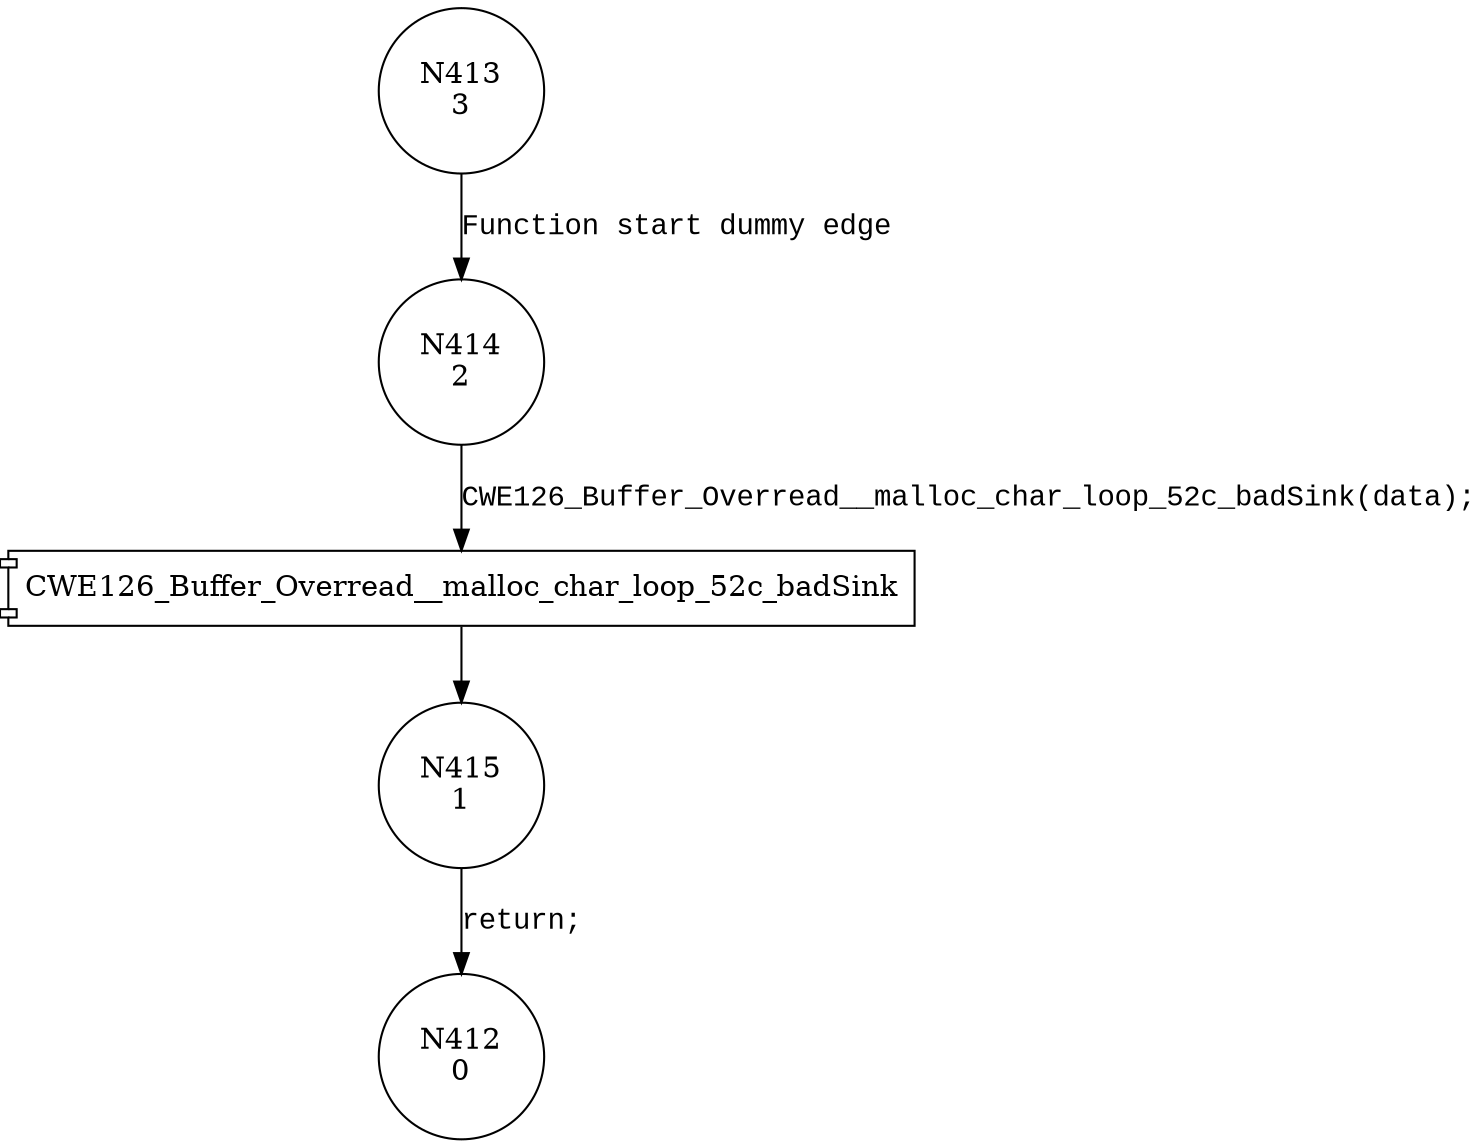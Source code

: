 digraph CWE126_Buffer_Overread__malloc_char_loop_52b_badSink {
413 [shape="circle" label="N413\n3"]
414 [shape="circle" label="N414\n2"]
415 [shape="circle" label="N415\n1"]
412 [shape="circle" label="N412\n0"]
413 -> 414 [label="Function start dummy edge" fontname="Courier New"]
100036 [shape="component" label="CWE126_Buffer_Overread__malloc_char_loop_52c_badSink"]
414 -> 100036 [label="CWE126_Buffer_Overread__malloc_char_loop_52c_badSink(data);" fontname="Courier New"]
100036 -> 415 [label="" fontname="Courier New"]
415 -> 412 [label="return;" fontname="Courier New"]
}